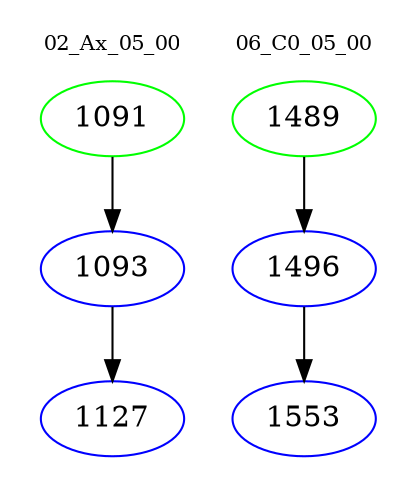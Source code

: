 digraph{
subgraph cluster_0 {
color = white
label = "02_Ax_05_00";
fontsize=10;
T0_1091 [label="1091", color="green"]
T0_1091 -> T0_1093 [color="black"]
T0_1093 [label="1093", color="blue"]
T0_1093 -> T0_1127 [color="black"]
T0_1127 [label="1127", color="blue"]
}
subgraph cluster_1 {
color = white
label = "06_C0_05_00";
fontsize=10;
T1_1489 [label="1489", color="green"]
T1_1489 -> T1_1496 [color="black"]
T1_1496 [label="1496", color="blue"]
T1_1496 -> T1_1553 [color="black"]
T1_1553 [label="1553", color="blue"]
}
}
